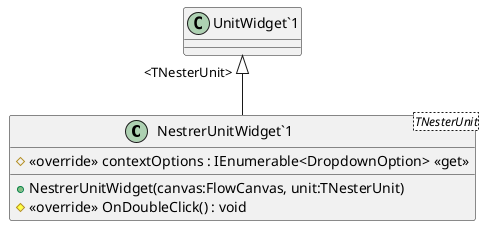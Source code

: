 @startuml
class "NestrerUnitWidget`1"<TNesterUnit> {
    + NestrerUnitWidget(canvas:FlowCanvas, unit:TNesterUnit)
    # <<override>> contextOptions : IEnumerable<DropdownOption> <<get>>
    # <<override>> OnDoubleClick() : void
}
"UnitWidget`1" "<TNesterUnit>" <|-- "NestrerUnitWidget`1"
@enduml
